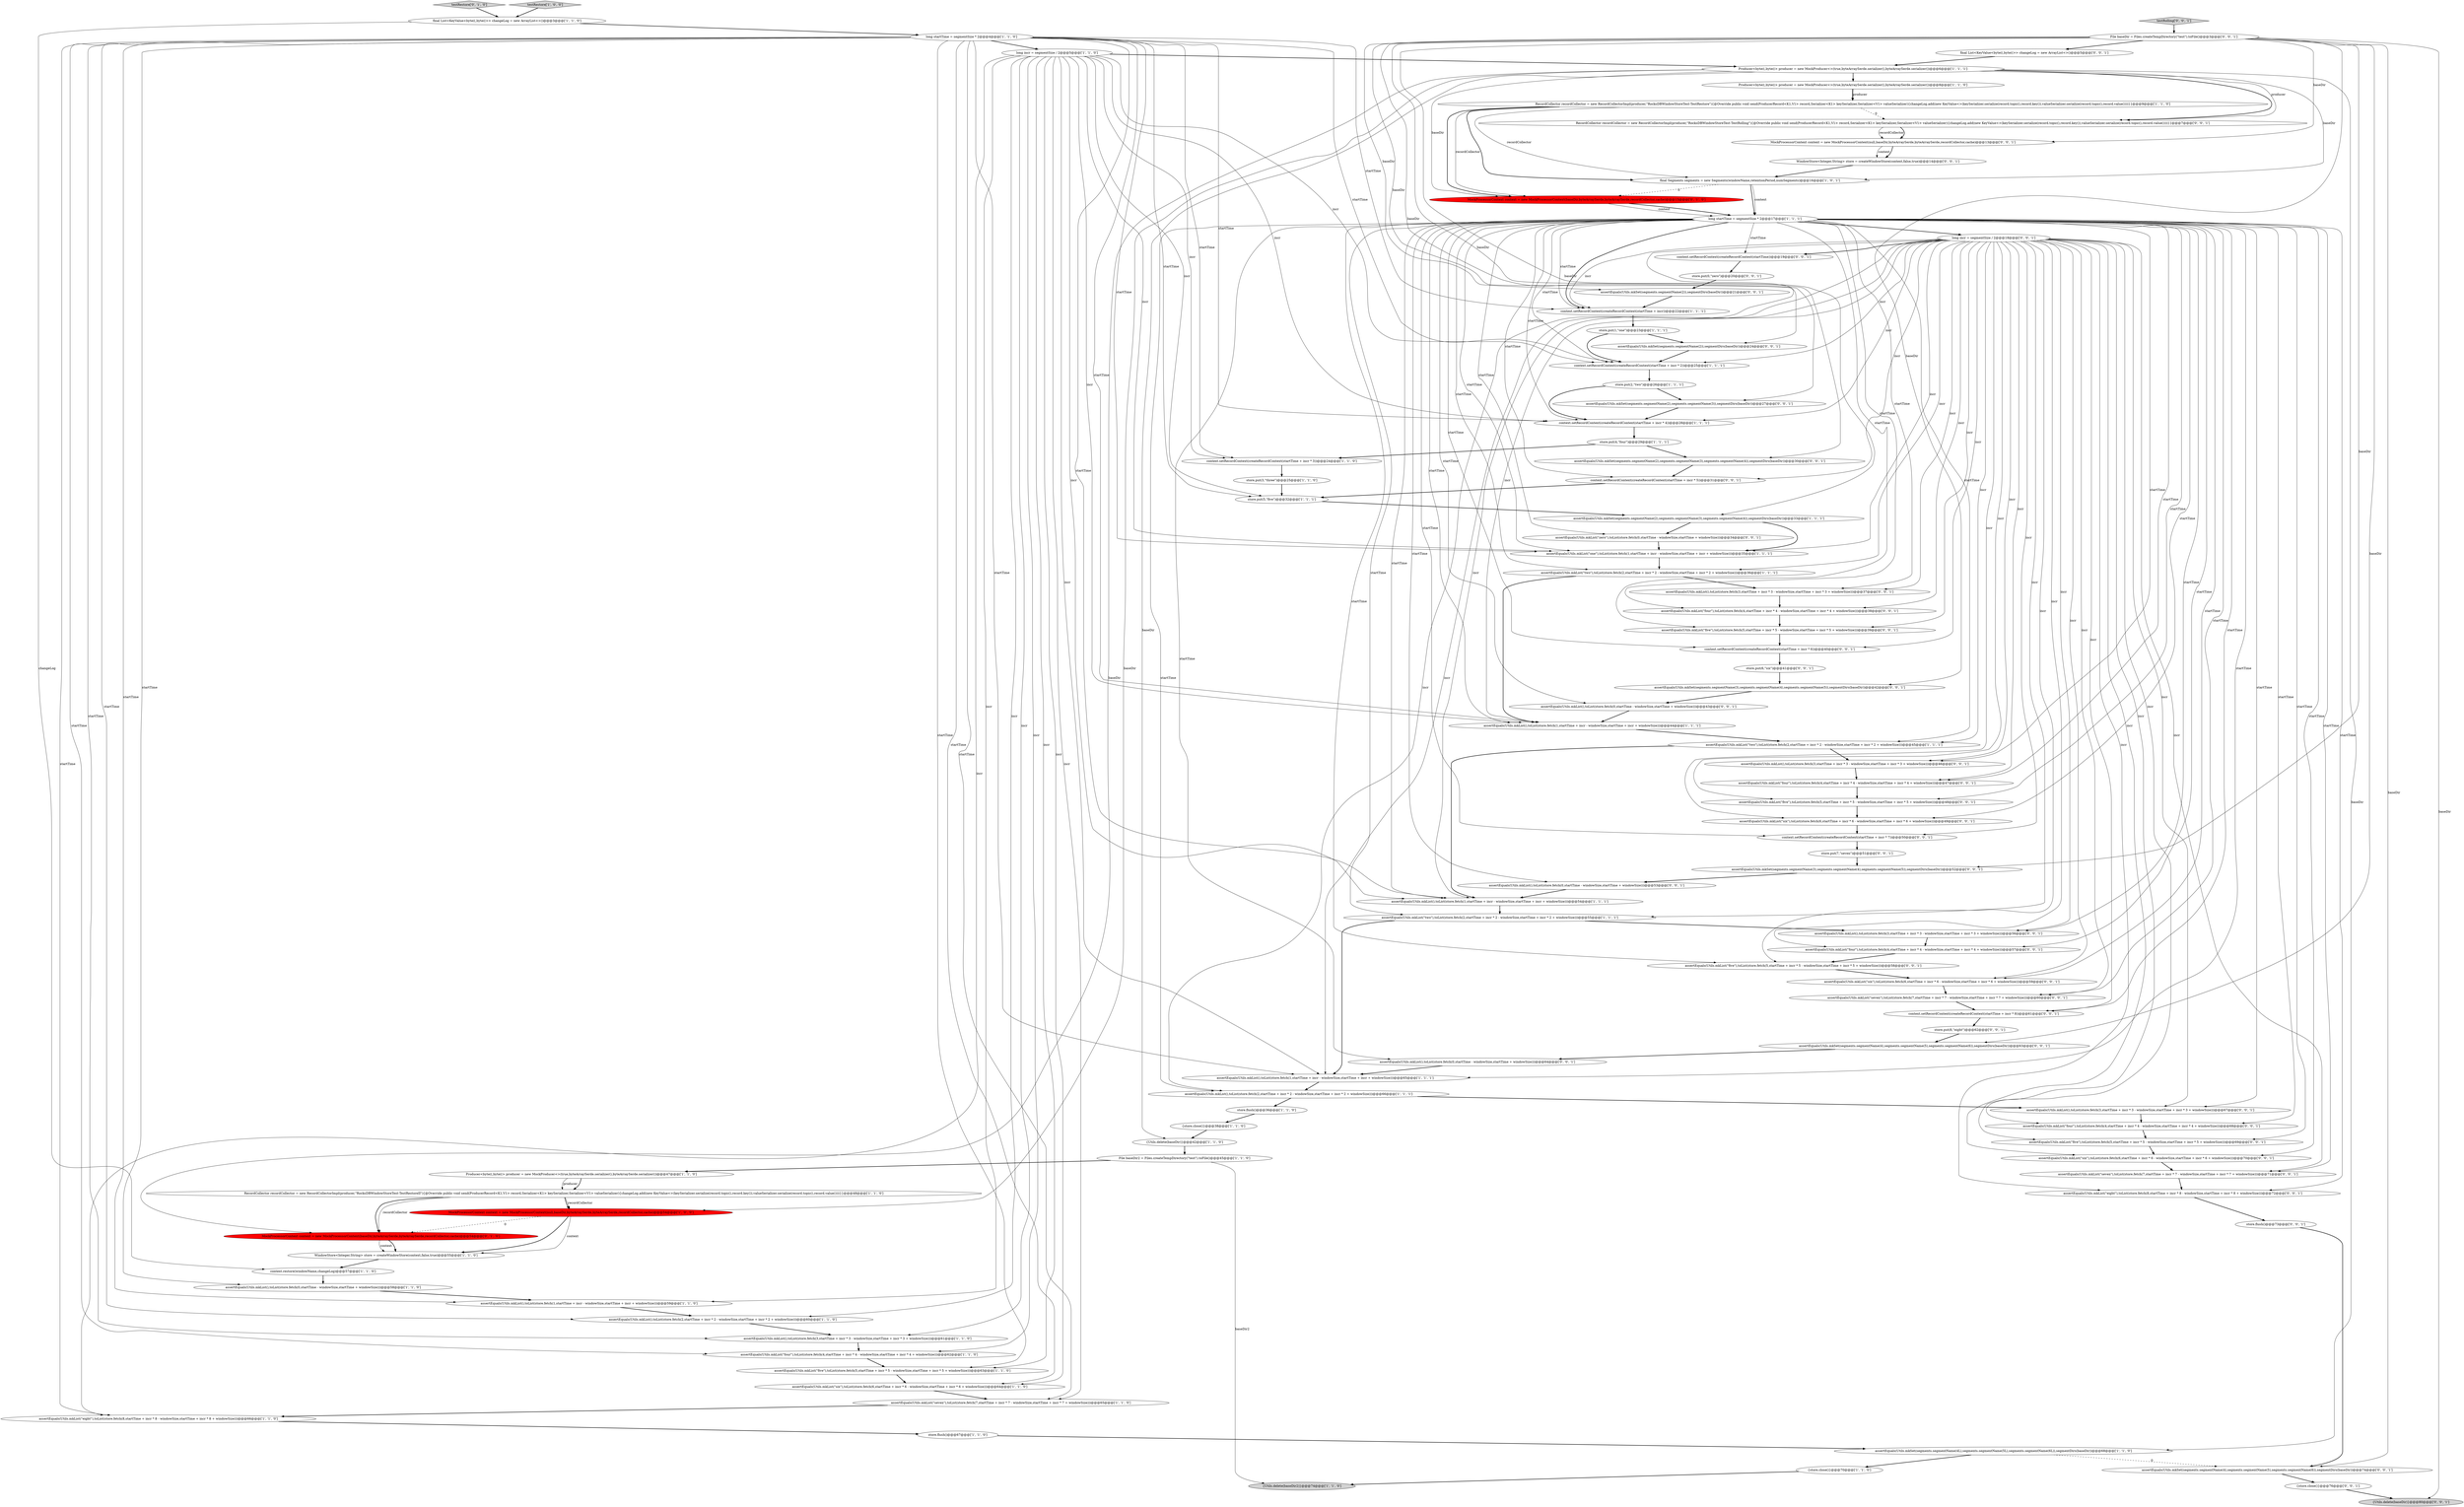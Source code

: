 digraph {
0 [style = filled, label = "store.put(2,\"two\")@@@26@@@['1', '1', '1']", fillcolor = white, shape = ellipse image = "AAA0AAABBB1BBB"];
54 [style = filled, label = "assertEquals(Utils.mkSet(segments.segmentName(4),segments.segmentName(5),segments.segmentName(6)),segmentDirs(baseDir))@@@74@@@['0', '0', '1']", fillcolor = white, shape = ellipse image = "AAA0AAABBB3BBB"];
35 [style = filled, label = "context.setRecordContext(createRecordContext(startTime + incr * 2))@@@25@@@['1', '1', '1']", fillcolor = white, shape = ellipse image = "AAA0AAABBB1BBB"];
75 [style = filled, label = "store.put(8,\"eight\")@@@62@@@['0', '0', '1']", fillcolor = white, shape = ellipse image = "AAA0AAABBB3BBB"];
63 [style = filled, label = "File baseDir = Files.createTempDirectory(\"test\").toFile()@@@3@@@['0', '0', '1']", fillcolor = white, shape = ellipse image = "AAA0AAABBB3BBB"];
26 [style = filled, label = "assertEquals(Utils.mkList(\"one\"),toList(store.fetch(1,startTime + incr - windowSize,startTime + incr + windowSize)))@@@35@@@['1', '1', '1']", fillcolor = white, shape = ellipse image = "AAA0AAABBB1BBB"];
88 [style = filled, label = "assertEquals(Utils.mkList(\"seven\"),toList(store.fetch(7,startTime + incr * 7 - windowSize,startTime + incr * 7 + windowSize)))@@@71@@@['0', '0', '1']", fillcolor = white, shape = ellipse image = "AAA0AAABBB3BBB"];
73 [style = filled, label = "store.put(0,\"zero\")@@@20@@@['0', '0', '1']", fillcolor = white, shape = ellipse image = "AAA0AAABBB3BBB"];
14 [style = filled, label = "assertEquals(Utils.mkList(\"eight\"),toList(store.fetch(8,startTime + incr * 8 - windowSize,startTime + incr * 8 + windowSize)))@@@66@@@['1', '1', '0']", fillcolor = white, shape = ellipse image = "AAA0AAABBB1BBB"];
31 [style = filled, label = "assertEquals(Utils.mkSet(segments.segmentName(2),segments.segmentName(3),segments.segmentName(4)),segmentDirs(baseDir))@@@33@@@['1', '1', '1']", fillcolor = white, shape = ellipse image = "AAA0AAABBB1BBB"];
80 [style = filled, label = "context.setRecordContext(createRecordContext(startTime))@@@19@@@['0', '0', '1']", fillcolor = white, shape = ellipse image = "AAA0AAABBB3BBB"];
20 [style = filled, label = "final Segments segments = new Segments(windowName,retentionPeriod,numSegments)@@@16@@@['1', '0', '1']", fillcolor = white, shape = ellipse image = "AAA0AAABBB1BBB"];
46 [style = filled, label = "assertEquals(Utils.mkList(\"seven\"),toList(store.fetch(7,startTime + incr * 7 - windowSize,startTime + incr * 7 + windowSize)))@@@65@@@['1', '1', '0']", fillcolor = white, shape = ellipse image = "AAA0AAABBB1BBB"];
69 [style = filled, label = "context.setRecordContext(createRecordContext(startTime + incr * 6))@@@40@@@['0', '0', '1']", fillcolor = white, shape = ellipse image = "AAA0AAABBB3BBB"];
2 [style = filled, label = "assertEquals(Utils.mkList(),toList(store.fetch(3,startTime + incr * 3 - windowSize,startTime + incr * 3 + windowSize)))@@@61@@@['1', '1', '0']", fillcolor = white, shape = ellipse image = "AAA0AAABBB1BBB"];
57 [style = filled, label = "RecordCollector recordCollector = new RecordCollectorImpl(producer,\"RocksDBWindowStoreTest-TestRolling\"){@Override public void send(ProducerRecord<K1,V1> record,Serializer<K1> keySerializer,Serializer<V1> valueSerializer){changeLog.add(new KeyValue<>(keySerializer.serialize(record.topic(),record.key()),valueSerializer.serialize(record.topic(),record.value())))}}@@@7@@@['0', '0', '1']", fillcolor = white, shape = ellipse image = "AAA0AAABBB3BBB"];
39 [style = filled, label = "{Utils.delete(baseDir)}@@@42@@@['1', '1', '0']", fillcolor = white, shape = ellipse image = "AAA0AAABBB1BBB"];
51 [style = filled, label = "testRestore['0', '1', '0']", fillcolor = lightgray, shape = diamond image = "AAA0AAABBB2BBB"];
94 [style = filled, label = "assertEquals(Utils.mkList(\"eight\"),toList(store.fetch(8,startTime + incr * 8 - windowSize,startTime + incr * 8 + windowSize)))@@@72@@@['0', '0', '1']", fillcolor = white, shape = ellipse image = "AAA0AAABBB3BBB"];
99 [style = filled, label = "assertEquals(Utils.mkList(\"six\"),toList(store.fetch(6,startTime + incr * 6 - windowSize,startTime + incr * 6 + windowSize)))@@@49@@@['0', '0', '1']", fillcolor = white, shape = ellipse image = "AAA0AAABBB3BBB"];
40 [style = filled, label = "store.put(3,\"three\")@@@25@@@['1', '1', '0']", fillcolor = white, shape = ellipse image = "AAA0AAABBB1BBB"];
70 [style = filled, label = "long incr = segmentSize / 2@@@18@@@['0', '0', '1']", fillcolor = white, shape = ellipse image = "AAA0AAABBB3BBB"];
34 [style = filled, label = "assertEquals(Utils.mkList(),toList(store.fetch(1,startTime + incr - windowSize,startTime + incr + windowSize)))@@@54@@@['1', '1', '1']", fillcolor = white, shape = ellipse image = "AAA0AAABBB1BBB"];
45 [style = filled, label = "{Utils.delete(baseDir2)}@@@74@@@['1', '1', '0']", fillcolor = lightgray, shape = ellipse image = "AAA0AAABBB1BBB"];
43 [style = filled, label = "assertEquals(Utils.mkList(),toList(store.fetch(2,startTime + incr * 2 - windowSize,startTime + incr * 2 + windowSize)))@@@60@@@['1', '1', '0']", fillcolor = white, shape = ellipse image = "AAA0AAABBB1BBB"];
10 [style = filled, label = "assertEquals(Utils.mkList(),toList(store.fetch(1,startTime + incr - windowSize,startTime + incr + windowSize)))@@@59@@@['1', '1', '0']", fillcolor = white, shape = ellipse image = "AAA0AAABBB1BBB"];
61 [style = filled, label = "{Utils.delete(baseDir)}@@@80@@@['0', '0', '1']", fillcolor = lightgray, shape = ellipse image = "AAA0AAABBB3BBB"];
85 [style = filled, label = "assertEquals(Utils.mkList(\"six\"),toList(store.fetch(6,startTime + incr * 6 - windowSize,startTime + incr * 6 + windowSize)))@@@70@@@['0', '0', '1']", fillcolor = white, shape = ellipse image = "AAA0AAABBB3BBB"];
15 [style = filled, label = "store.put(1,\"one\")@@@23@@@['1', '1', '1']", fillcolor = white, shape = ellipse image = "AAA0AAABBB1BBB"];
90 [style = filled, label = "assertEquals(Utils.mkSet(segments.segmentName(2),segments.segmentName(3),segments.segmentName(4)),segmentDirs(baseDir))@@@30@@@['0', '0', '1']", fillcolor = white, shape = ellipse image = "AAA0AAABBB3BBB"];
56 [style = filled, label = "assertEquals(Utils.mkList(\"four\"),toList(store.fetch(4,startTime + incr * 4 - windowSize,startTime + incr * 4 + windowSize)))@@@57@@@['0', '0', '1']", fillcolor = white, shape = ellipse image = "AAA0AAABBB3BBB"];
44 [style = filled, label = "assertEquals(Utils.mkList(),toList(store.fetch(2,startTime + incr * 2 - windowSize,startTime + incr * 2 + windowSize)))@@@66@@@['1', '1', '1']", fillcolor = white, shape = ellipse image = "AAA0AAABBB1BBB"];
50 [style = filled, label = "MockProcessorContext context = new MockProcessorContext(baseDir,byteArraySerde,byteArraySerde,recordCollector,cache)@@@15@@@['0', '1', '0']", fillcolor = red, shape = ellipse image = "AAA1AAABBB2BBB"];
22 [style = filled, label = "File baseDir2 = Files.createTempDirectory(\"test\").toFile()@@@45@@@['1', '1', '0']", fillcolor = white, shape = ellipse image = "AAA0AAABBB1BBB"];
24 [style = filled, label = "assertEquals(Utils.mkList(),toList(store.fetch(0,startTime - windowSize,startTime + windowSize)))@@@58@@@['1', '1', '0']", fillcolor = white, shape = ellipse image = "AAA0AAABBB1BBB"];
67 [style = filled, label = "assertEquals(Utils.mkList(),toList(store.fetch(0,startTime - windowSize,startTime + windowSize)))@@@43@@@['0', '0', '1']", fillcolor = white, shape = ellipse image = "AAA0AAABBB3BBB"];
30 [style = filled, label = "store.flush()@@@67@@@['1', '1', '0']", fillcolor = white, shape = ellipse image = "AAA0AAABBB1BBB"];
81 [style = filled, label = "{store.close()}@@@76@@@['0', '0', '1']", fillcolor = white, shape = ellipse image = "AAA0AAABBB3BBB"];
9 [style = filled, label = "MockProcessorContext context = new MockProcessorContext(null,baseDir,byteArraySerde,byteArraySerde,recordCollector,cache)@@@54@@@['1', '0', '0']", fillcolor = red, shape = ellipse image = "AAA1AAABBB1BBB"];
27 [style = filled, label = "context.setRecordContext(createRecordContext(startTime + incr * 3))@@@24@@@['1', '1', '0']", fillcolor = white, shape = ellipse image = "AAA0AAABBB1BBB"];
60 [style = filled, label = "assertEquals(Utils.mkSet(segments.segmentName(2)),segmentDirs(baseDir))@@@24@@@['0', '0', '1']", fillcolor = white, shape = ellipse image = "AAA0AAABBB3BBB"];
92 [style = filled, label = "assertEquals(Utils.mkList(\"five\"),toList(store.fetch(5,startTime + incr * 5 - windowSize,startTime + incr * 5 + windowSize)))@@@48@@@['0', '0', '1']", fillcolor = white, shape = ellipse image = "AAA0AAABBB3BBB"];
100 [style = filled, label = "context.setRecordContext(createRecordContext(startTime + incr * 8))@@@61@@@['0', '0', '1']", fillcolor = white, shape = ellipse image = "AAA0AAABBB3BBB"];
19 [style = filled, label = "context.setRecordContext(createRecordContext(startTime + incr))@@@22@@@['1', '1', '1']", fillcolor = white, shape = ellipse image = "AAA0AAABBB1BBB"];
79 [style = filled, label = "assertEquals(Utils.mkList(\"five\"),toList(store.fetch(5,startTime + incr * 5 - windowSize,startTime + incr * 5 + windowSize)))@@@69@@@['0', '0', '1']", fillcolor = white, shape = ellipse image = "AAA0AAABBB3BBB"];
83 [style = filled, label = "assertEquals(Utils.mkList(\"seven\"),toList(store.fetch(7,startTime + incr * 7 - windowSize,startTime + incr * 7 + windowSize)))@@@60@@@['0', '0', '1']", fillcolor = white, shape = ellipse image = "AAA0AAABBB3BBB"];
74 [style = filled, label = "context.setRecordContext(createRecordContext(startTime + incr * 5))@@@31@@@['0', '0', '1']", fillcolor = white, shape = ellipse image = "AAA0AAABBB3BBB"];
82 [style = filled, label = "assertEquals(Utils.mkList(\"four\"),toList(store.fetch(4,startTime + incr * 4 - windowSize,startTime + incr * 4 + windowSize)))@@@47@@@['0', '0', '1']", fillcolor = white, shape = ellipse image = "AAA0AAABBB3BBB"];
36 [style = filled, label = "store.put(5,\"five\")@@@32@@@['1', '1', '1']", fillcolor = white, shape = ellipse image = "AAA0AAABBB1BBB"];
52 [style = filled, label = "assertEquals(Utils.mkSet(segments.segmentName(3),segments.segmentName(4),segments.segmentName(5)),segmentDirs(baseDir))@@@52@@@['0', '0', '1']", fillcolor = white, shape = ellipse image = "AAA0AAABBB3BBB"];
53 [style = filled, label = "MockProcessorContext context = new MockProcessorContext(null,baseDir,byteArraySerde,byteArraySerde,recordCollector,cache)@@@13@@@['0', '0', '1']", fillcolor = white, shape = ellipse image = "AAA0AAABBB3BBB"];
65 [style = filled, label = "final List<KeyValue<byte((,byte((>> changeLog = new ArrayList<>()@@@5@@@['0', '0', '1']", fillcolor = white, shape = ellipse image = "AAA0AAABBB3BBB"];
41 [style = filled, label = "Producer<byte((,byte((> producer = new MockProducer<>(true,byteArraySerde.serializer(),byteArraySerde.serializer())@@@6@@@['1', '1', '1']", fillcolor = white, shape = ellipse image = "AAA0AAABBB1BBB"];
66 [style = filled, label = "assertEquals(Utils.mkList(),toList(store.fetch(3,startTime + incr * 3 - windowSize,startTime + incr * 3 + windowSize)))@@@46@@@['0', '0', '1']", fillcolor = white, shape = ellipse image = "AAA0AAABBB3BBB"];
55 [style = filled, label = "context.setRecordContext(createRecordContext(startTime + incr * 7))@@@50@@@['0', '0', '1']", fillcolor = white, shape = ellipse image = "AAA0AAABBB3BBB"];
58 [style = filled, label = "assertEquals(Utils.mkList(\"four\"),toList(store.fetch(4,startTime + incr * 4 - windowSize,startTime + incr * 4 + windowSize)))@@@68@@@['0', '0', '1']", fillcolor = white, shape = ellipse image = "AAA0AAABBB3BBB"];
38 [style = filled, label = "Producer<byte((,byte((> producer = new MockProducer<>(true,byteArraySerde.serializer(),byteArraySerde.serializer())@@@47@@@['1', '1', '0']", fillcolor = white, shape = ellipse image = "AAA0AAABBB1BBB"];
77 [style = filled, label = "store.flush()@@@73@@@['0', '0', '1']", fillcolor = white, shape = ellipse image = "AAA0AAABBB3BBB"];
12 [style = filled, label = "long incr = segmentSize / 2@@@5@@@['1', '1', '0']", fillcolor = white, shape = ellipse image = "AAA0AAABBB1BBB"];
21 [style = filled, label = "{store.close()}@@@38@@@['1', '1', '0']", fillcolor = white, shape = ellipse image = "AAA0AAABBB1BBB"];
3 [style = filled, label = "RecordCollector recordCollector = new RecordCollectorImpl(producer,\"RocksDBWindowStoreTest-TestRestoreII\"){@Override public void send(ProducerRecord<K1,V1> record,Serializer<K1> keySerializer,Serializer<V1> valueSerializer){changeLog.add(new KeyValue<>(keySerializer.serialize(record.topic(),record.key()),valueSerializer.serialize(record.topic(),record.value())))}}@@@48@@@['1', '1', '0']", fillcolor = white, shape = ellipse image = "AAA0AAABBB1BBB"];
84 [style = filled, label = "assertEquals(Utils.mkList(\"zero\"),toList(store.fetch(0,startTime - windowSize,startTime + windowSize)))@@@34@@@['0', '0', '1']", fillcolor = white, shape = ellipse image = "AAA0AAABBB3BBB"];
8 [style = filled, label = "assertEquals(Utils.mkList(\"six\"),toList(store.fetch(6,startTime + incr * 6 - windowSize,startTime + incr * 6 + windowSize)))@@@64@@@['1', '1', '0']", fillcolor = white, shape = ellipse image = "AAA0AAABBB1BBB"];
86 [style = filled, label = "assertEquals(Utils.mkList(),toList(store.fetch(3,startTime + incr * 3 - windowSize,startTime + incr * 3 + windowSize)))@@@56@@@['0', '0', '1']", fillcolor = white, shape = ellipse image = "AAA0AAABBB3BBB"];
87 [style = filled, label = "assertEquals(Utils.mkList(),toList(store.fetch(0,startTime - windowSize,startTime + windowSize)))@@@64@@@['0', '0', '1']", fillcolor = white, shape = ellipse image = "AAA0AAABBB3BBB"];
16 [style = filled, label = "context.restore(windowName,changeLog)@@@57@@@['1', '1', '0']", fillcolor = white, shape = ellipse image = "AAA0AAABBB1BBB"];
72 [style = filled, label = "WindowStore<Integer,String> store = createWindowStore(context,false,true)@@@14@@@['0', '0', '1']", fillcolor = white, shape = ellipse image = "AAA0AAABBB3BBB"];
42 [style = filled, label = "testRestore['1', '0', '0']", fillcolor = lightgray, shape = diamond image = "AAA0AAABBB1BBB"];
7 [style = filled, label = "store.put(4,\"four\")@@@29@@@['1', '1', '1']", fillcolor = white, shape = ellipse image = "AAA0AAABBB1BBB"];
4 [style = filled, label = "long startTime = segmentSize * 2@@@17@@@['1', '1', '1']", fillcolor = white, shape = ellipse image = "AAA0AAABBB1BBB"];
11 [style = filled, label = "assertEquals(Utils.mkSet(segments.segmentName(4L),segments.segmentName(5L),segments.segmentName(6L)),segmentDirs(baseDir))@@@68@@@['1', '1', '0']", fillcolor = white, shape = ellipse image = "AAA0AAABBB1BBB"];
93 [style = filled, label = "testRolling['0', '0', '1']", fillcolor = lightgray, shape = diamond image = "AAA0AAABBB3BBB"];
64 [style = filled, label = "assertEquals(Utils.mkList(),toList(store.fetch(3,startTime + incr * 3 - windowSize,startTime + incr * 3 + windowSize)))@@@67@@@['0', '0', '1']", fillcolor = white, shape = ellipse image = "AAA0AAABBB3BBB"];
71 [style = filled, label = "store.put(7,\"seven\")@@@51@@@['0', '0', '1']", fillcolor = white, shape = ellipse image = "AAA0AAABBB3BBB"];
98 [style = filled, label = "assertEquals(Utils.mkSet(segments.segmentName(4),segments.segmentName(5),segments.segmentName(6)),segmentDirs(baseDir))@@@63@@@['0', '0', '1']", fillcolor = white, shape = ellipse image = "AAA0AAABBB3BBB"];
91 [style = filled, label = "assertEquals(Utils.mkSet(segments.segmentName(2),segments.segmentName(3)),segmentDirs(baseDir))@@@27@@@['0', '0', '1']", fillcolor = white, shape = ellipse image = "AAA0AAABBB3BBB"];
97 [style = filled, label = "assertEquals(Utils.mkList(\"five\"),toList(store.fetch(5,startTime + incr * 5 - windowSize,startTime + incr * 5 + windowSize)))@@@58@@@['0', '0', '1']", fillcolor = white, shape = ellipse image = "AAA0AAABBB3BBB"];
29 [style = filled, label = "assertEquals(Utils.mkList(\"two\"),toList(store.fetch(2,startTime + incr * 2 - windowSize,startTime + incr * 2 + windowSize)))@@@45@@@['1', '1', '1']", fillcolor = white, shape = ellipse image = "AAA0AAABBB1BBB"];
13 [style = filled, label = "WindowStore<Integer,String> store = createWindowStore(context,false,true)@@@55@@@['1', '1', '0']", fillcolor = white, shape = ellipse image = "AAA0AAABBB1BBB"];
49 [style = filled, label = "MockProcessorContext context = new MockProcessorContext(baseDir,byteArraySerde,byteArraySerde,recordCollector,cache)@@@54@@@['0', '1', '0']", fillcolor = red, shape = ellipse image = "AAA1AAABBB2BBB"];
25 [style = filled, label = "assertEquals(Utils.mkList(),toList(store.fetch(1,startTime + incr - windowSize,startTime + incr + windowSize)))@@@65@@@['1', '1', '1']", fillcolor = white, shape = ellipse image = "AAA0AAABBB1BBB"];
62 [style = filled, label = "assertEquals(Utils.mkList(\"six\"),toList(store.fetch(6,startTime + incr * 6 - windowSize,startTime + incr * 6 + windowSize)))@@@59@@@['0', '0', '1']", fillcolor = white, shape = ellipse image = "AAA0AAABBB3BBB"];
89 [style = filled, label = "assertEquals(Utils.mkSet(segments.segmentName(3),segments.segmentName(4),segments.segmentName(5)),segmentDirs(baseDir))@@@42@@@['0', '0', '1']", fillcolor = white, shape = ellipse image = "AAA0AAABBB3BBB"];
59 [style = filled, label = "assertEquals(Utils.mkList(\"five\"),toList(store.fetch(5,startTime + incr * 5 - windowSize,startTime + incr * 5 + windowSize)))@@@39@@@['0', '0', '1']", fillcolor = white, shape = ellipse image = "AAA0AAABBB3BBB"];
68 [style = filled, label = "assertEquals(Utils.mkList(),toList(store.fetch(3,startTime + incr * 3 - windowSize,startTime + incr * 3 + windowSize)))@@@37@@@['0', '0', '1']", fillcolor = white, shape = ellipse image = "AAA0AAABBB3BBB"];
32 [style = filled, label = "store.flush()@@@36@@@['1', '1', '0']", fillcolor = white, shape = ellipse image = "AAA0AAABBB1BBB"];
18 [style = filled, label = "final List<KeyValue<byte((,byte((>> changeLog = new ArrayList<>()@@@3@@@['1', '1', '0']", fillcolor = white, shape = ellipse image = "AAA0AAABBB1BBB"];
37 [style = filled, label = "{store.close()}@@@70@@@['1', '1', '0']", fillcolor = white, shape = ellipse image = "AAA0AAABBB1BBB"];
6 [style = filled, label = "RecordCollector recordCollector = new RecordCollectorImpl(producer,\"RocksDBWindowStoreTest-TestRestore\"){@Override public void send(ProducerRecord<K1,V1> record,Serializer<K1> keySerializer,Serializer<V1> valueSerializer){changeLog.add(new KeyValue<>(keySerializer.serialize(record.topic(),record.key()),valueSerializer.serialize(record.topic(),record.value())))}}@@@9@@@['1', '1', '0']", fillcolor = white, shape = ellipse image = "AAA0AAABBB1BBB"];
17 [style = filled, label = "long startTime = segmentSize * 2@@@4@@@['1', '1', '0']", fillcolor = white, shape = ellipse image = "AAA0AAABBB1BBB"];
76 [style = filled, label = "assertEquals(Utils.mkList(),toList(store.fetch(0,startTime - windowSize,startTime + windowSize)))@@@53@@@['0', '0', '1']", fillcolor = white, shape = ellipse image = "AAA0AAABBB3BBB"];
78 [style = filled, label = "store.put(6,\"six\")@@@41@@@['0', '0', '1']", fillcolor = white, shape = ellipse image = "AAA0AAABBB3BBB"];
1 [style = filled, label = "assertEquals(Utils.mkList(\"two\"),toList(store.fetch(2,startTime + incr * 2 - windowSize,startTime + incr * 2 + windowSize)))@@@36@@@['1', '1', '1']", fillcolor = white, shape = ellipse image = "AAA0AAABBB1BBB"];
47 [style = filled, label = "assertEquals(Utils.mkList(\"two\"),toList(store.fetch(2,startTime + incr * 2 - windowSize,startTime + incr * 2 + windowSize)))@@@55@@@['1', '1', '1']", fillcolor = white, shape = ellipse image = "AAA0AAABBB1BBB"];
5 [style = filled, label = "assertEquals(Utils.mkList(\"four\"),toList(store.fetch(4,startTime + incr * 4 - windowSize,startTime + incr * 4 + windowSize)))@@@62@@@['1', '1', '0']", fillcolor = white, shape = ellipse image = "AAA0AAABBB1BBB"];
96 [style = filled, label = "assertEquals(Utils.mkList(\"four\"),toList(store.fetch(4,startTime + incr * 4 - windowSize,startTime + incr * 4 + windowSize)))@@@38@@@['0', '0', '1']", fillcolor = white, shape = ellipse image = "AAA0AAABBB3BBB"];
23 [style = filled, label = "Producer<byte((,byte((> producer = new MockProducer<>(true,byteArraySerde.serializer(),byteArraySerde.serializer())@@@8@@@['1', '1', '0']", fillcolor = white, shape = ellipse image = "AAA0AAABBB1BBB"];
28 [style = filled, label = "context.setRecordContext(createRecordContext(startTime + incr * 4))@@@28@@@['1', '1', '1']", fillcolor = white, shape = ellipse image = "AAA0AAABBB1BBB"];
48 [style = filled, label = "assertEquals(Utils.mkList(\"five\"),toList(store.fetch(5,startTime + incr * 5 - windowSize,startTime + incr * 5 + windowSize)))@@@63@@@['1', '1', '0']", fillcolor = white, shape = ellipse image = "AAA0AAABBB1BBB"];
33 [style = filled, label = "assertEquals(Utils.mkList(),toList(store.fetch(1,startTime + incr - windowSize,startTime + incr + windowSize)))@@@44@@@['1', '1', '1']", fillcolor = white, shape = ellipse image = "AAA0AAABBB1BBB"];
95 [style = filled, label = "assertEquals(Utils.mkSet(segments.segmentName(2)),segmentDirs(baseDir))@@@21@@@['0', '0', '1']", fillcolor = white, shape = ellipse image = "AAA0AAABBB3BBB"];
63->61 [style = solid, label="baseDir"];
70->80 [style = bold, label=""];
68->96 [style = bold, label=""];
12->36 [style = solid, label="incr"];
4->28 [style = solid, label="startTime"];
70->97 [style = solid, label="incr"];
4->88 [style = solid, label="startTime"];
4->47 [style = solid, label="startTime"];
99->55 [style = bold, label=""];
12->27 [style = solid, label="incr"];
17->46 [style = solid, label="startTime"];
63->52 [style = solid, label="baseDir"];
98->87 [style = bold, label=""];
29->34 [style = bold, label=""];
69->78 [style = bold, label=""];
70->82 [style = solid, label="incr"];
17->5 [style = solid, label="startTime"];
70->35 [style = solid, label="incr"];
25->44 [style = bold, label=""];
70->33 [style = solid, label="incr"];
12->26 [style = solid, label="incr"];
70->55 [style = solid, label="incr"];
1->68 [style = bold, label=""];
93->63 [style = bold, label=""];
30->11 [style = bold, label=""];
1->33 [style = bold, label=""];
70->26 [style = solid, label="incr"];
17->34 [style = solid, label="startTime"];
4->85 [style = solid, label="startTime"];
17->48 [style = solid, label="startTime"];
12->46 [style = solid, label="incr"];
17->35 [style = solid, label="startTime"];
70->74 [style = solid, label="incr"];
49->13 [style = bold, label=""];
70->44 [style = solid, label="incr"];
17->26 [style = solid, label="startTime"];
12->25 [style = solid, label="incr"];
11->54 [style = dashed, label="0"];
4->55 [style = solid, label="startTime"];
70->62 [style = solid, label="incr"];
19->15 [style = bold, label=""];
41->39 [style = solid, label="baseDir"];
70->86 [style = solid, label="incr"];
63->31 [style = solid, label="baseDir"];
31->84 [style = bold, label=""];
63->54 [style = solid, label="baseDir"];
82->92 [style = bold, label=""];
4->34 [style = solid, label="startTime"];
24->10 [style = bold, label=""];
78->89 [style = bold, label=""];
86->56 [style = bold, label=""];
76->34 [style = bold, label=""];
4->94 [style = solid, label="startTime"];
70->19 [style = solid, label="incr"];
14->30 [style = bold, label=""];
91->28 [style = bold, label=""];
90->74 [style = bold, label=""];
70->34 [style = solid, label="incr"];
67->33 [style = bold, label=""];
97->62 [style = bold, label=""];
26->1 [style = bold, label=""];
36->31 [style = bold, label=""];
34->47 [style = bold, label=""];
4->19 [style = bold, label=""];
23->6 [style = solid, label="producer"];
4->33 [style = solid, label="startTime"];
70->69 [style = solid, label="incr"];
6->50 [style = solid, label="recordCollector"];
11->37 [style = bold, label=""];
92->99 [style = bold, label=""];
71->52 [style = bold, label=""];
41->11 [style = solid, label="baseDir"];
54->81 [style = bold, label=""];
4->80 [style = solid, label="startTime"];
29->66 [style = bold, label=""];
70->1 [style = solid, label="incr"];
63->95 [style = solid, label="baseDir"];
70->100 [style = solid, label="incr"];
70->58 [style = solid, label="incr"];
56->97 [style = bold, label=""];
70->59 [style = solid, label="incr"];
72->20 [style = bold, label=""];
57->53 [style = solid, label="recordCollector"];
4->100 [style = solid, label="startTime"];
13->16 [style = bold, label=""];
15->35 [style = bold, label=""];
18->16 [style = solid, label="changeLog"];
58->79 [style = bold, label=""];
33->29 [style = bold, label=""];
12->41 [style = bold, label=""];
39->22 [style = bold, label=""];
70->28 [style = solid, label="incr"];
94->77 [style = bold, label=""];
50->4 [style = solid, label="context"];
22->38 [style = bold, label=""];
6->57 [style = dashed, label="0"];
35->0 [style = bold, label=""];
41->20 [style = solid, label="baseDir"];
47->25 [style = bold, label=""];
4->86 [style = solid, label="startTime"];
12->33 [style = solid, label="incr"];
3->9 [style = solid, label="recordCollector"];
12->28 [style = solid, label="incr"];
85->88 [style = bold, label=""];
12->8 [style = solid, label="incr"];
44->32 [style = bold, label=""];
70->99 [style = solid, label="incr"];
51->18 [style = bold, label=""];
12->10 [style = solid, label="incr"];
4->64 [style = solid, label="startTime"];
46->14 [style = bold, label=""];
63->53 [style = solid, label="baseDir"];
37->45 [style = bold, label=""];
41->9 [style = solid, label="baseDir"];
95->19 [style = bold, label=""];
4->58 [style = solid, label="startTime"];
63->91 [style = solid, label="baseDir"];
57->53 [style = bold, label=""];
63->60 [style = solid, label="baseDir"];
63->90 [style = solid, label="baseDir"];
4->69 [style = solid, label="startTime"];
87->25 [style = bold, label=""];
17->19 [style = solid, label="startTime"];
17->27 [style = solid, label="startTime"];
17->8 [style = solid, label="startTime"];
17->25 [style = solid, label="startTime"];
9->13 [style = solid, label="context"];
63->89 [style = solid, label="baseDir"];
4->68 [style = solid, label="startTime"];
63->65 [style = bold, label=""];
47->86 [style = bold, label=""];
10->43 [style = bold, label=""];
70->29 [style = solid, label="incr"];
17->10 [style = solid, label="startTime"];
17->2 [style = solid, label="startTime"];
16->24 [style = bold, label=""];
55->71 [style = bold, label=""];
53->72 [style = solid, label="context"];
65->41 [style = bold, label=""];
4->56 [style = solid, label="startTime"];
70->92 [style = solid, label="incr"];
70->94 [style = solid, label="incr"];
4->25 [style = solid, label="startTime"];
50->4 [style = bold, label=""];
43->2 [style = bold, label=""];
100->75 [style = bold, label=""];
4->92 [style = solid, label="startTime"];
4->83 [style = solid, label="startTime"];
4->35 [style = solid, label="startTime"];
12->14 [style = solid, label="incr"];
77->54 [style = bold, label=""];
17->43 [style = solid, label="startTime"];
49->13 [style = solid, label="context"];
38->3 [style = bold, label=""];
63->98 [style = solid, label="baseDir"];
4->29 [style = solid, label="startTime"];
6->20 [style = bold, label=""];
3->9 [style = bold, label=""];
83->100 [style = bold, label=""];
31->26 [style = bold, label=""];
17->12 [style = bold, label=""];
17->33 [style = solid, label="startTime"];
96->59 [style = bold, label=""];
4->84 [style = solid, label="startTime"];
21->39 [style = bold, label=""];
40->36 [style = bold, label=""];
62->83 [style = bold, label=""];
4->62 [style = solid, label="startTime"];
66->82 [style = bold, label=""];
23->6 [style = bold, label=""];
12->2 [style = solid, label="incr"];
53->72 [style = bold, label=""];
17->28 [style = solid, label="startTime"];
41->49 [style = solid, label="baseDir"];
4->87 [style = solid, label="startTime"];
12->35 [style = solid, label="incr"];
4->1 [style = solid, label="startTime"];
59->69 [style = bold, label=""];
84->26 [style = bold, label=""];
3->49 [style = solid, label="recordCollector"];
64->58 [style = bold, label=""];
4->19 [style = solid, label="startTime"];
2->5 [style = bold, label=""];
41->50 [style = solid, label="baseDir"];
4->99 [style = solid, label="startTime"];
70->96 [style = solid, label="incr"];
4->70 [style = bold, label=""];
4->76 [style = solid, label="startTime"];
12->5 [style = solid, label="incr"];
42->18 [style = bold, label=""];
15->60 [style = bold, label=""];
20->4 [style = solid, label="context"];
32->21 [style = bold, label=""];
4->97 [style = solid, label="startTime"];
4->74 [style = solid, label="startTime"];
70->79 [style = solid, label="incr"];
89->67 [style = bold, label=""];
6->20 [style = solid, label="recordCollector"];
52->76 [style = bold, label=""];
70->47 [style = solid, label="incr"];
70->25 [style = solid, label="incr"];
70->83 [style = solid, label="incr"];
12->48 [style = solid, label="incr"];
70->85 [style = solid, label="incr"];
28->7 [style = bold, label=""];
17->14 [style = solid, label="startTime"];
18->17 [style = bold, label=""];
12->34 [style = solid, label="incr"];
74->36 [style = bold, label=""];
4->79 [style = solid, label="startTime"];
17->24 [style = solid, label="startTime"];
22->45 [style = solid, label="baseDir2"];
48->8 [style = bold, label=""];
9->49 [style = dashed, label="0"];
4->96 [style = solid, label="startTime"];
80->73 [style = bold, label=""];
41->57 [style = bold, label=""];
70->88 [style = solid, label="incr"];
79->85 [style = bold, label=""];
70->66 [style = solid, label="incr"];
20->4 [style = bold, label=""];
70->64 [style = solid, label="incr"];
12->43 [style = solid, label="incr"];
0->91 [style = bold, label=""];
20->50 [style = dashed, label="0"];
4->26 [style = solid, label="startTime"];
60->35 [style = bold, label=""];
8->46 [style = bold, label=""];
88->94 [style = bold, label=""];
4->59 [style = solid, label="startTime"];
4->67 [style = solid, label="startTime"];
6->50 [style = bold, label=""];
44->64 [style = bold, label=""];
17->36 [style = solid, label="startTime"];
7->27 [style = bold, label=""];
5->48 [style = bold, label=""];
73->95 [style = bold, label=""];
75->98 [style = bold, label=""];
81->61 [style = bold, label=""];
38->3 [style = solid, label="producer"];
4->44 [style = solid, label="startTime"];
27->40 [style = bold, label=""];
3->49 [style = bold, label=""];
4->82 [style = solid, label="startTime"];
7->90 [style = bold, label=""];
41->23 [style = bold, label=""];
70->56 [style = solid, label="incr"];
41->57 [style = solid, label="producer"];
4->66 [style = solid, label="startTime"];
0->28 [style = bold, label=""];
70->68 [style = solid, label="incr"];
9->13 [style = bold, label=""];
}
